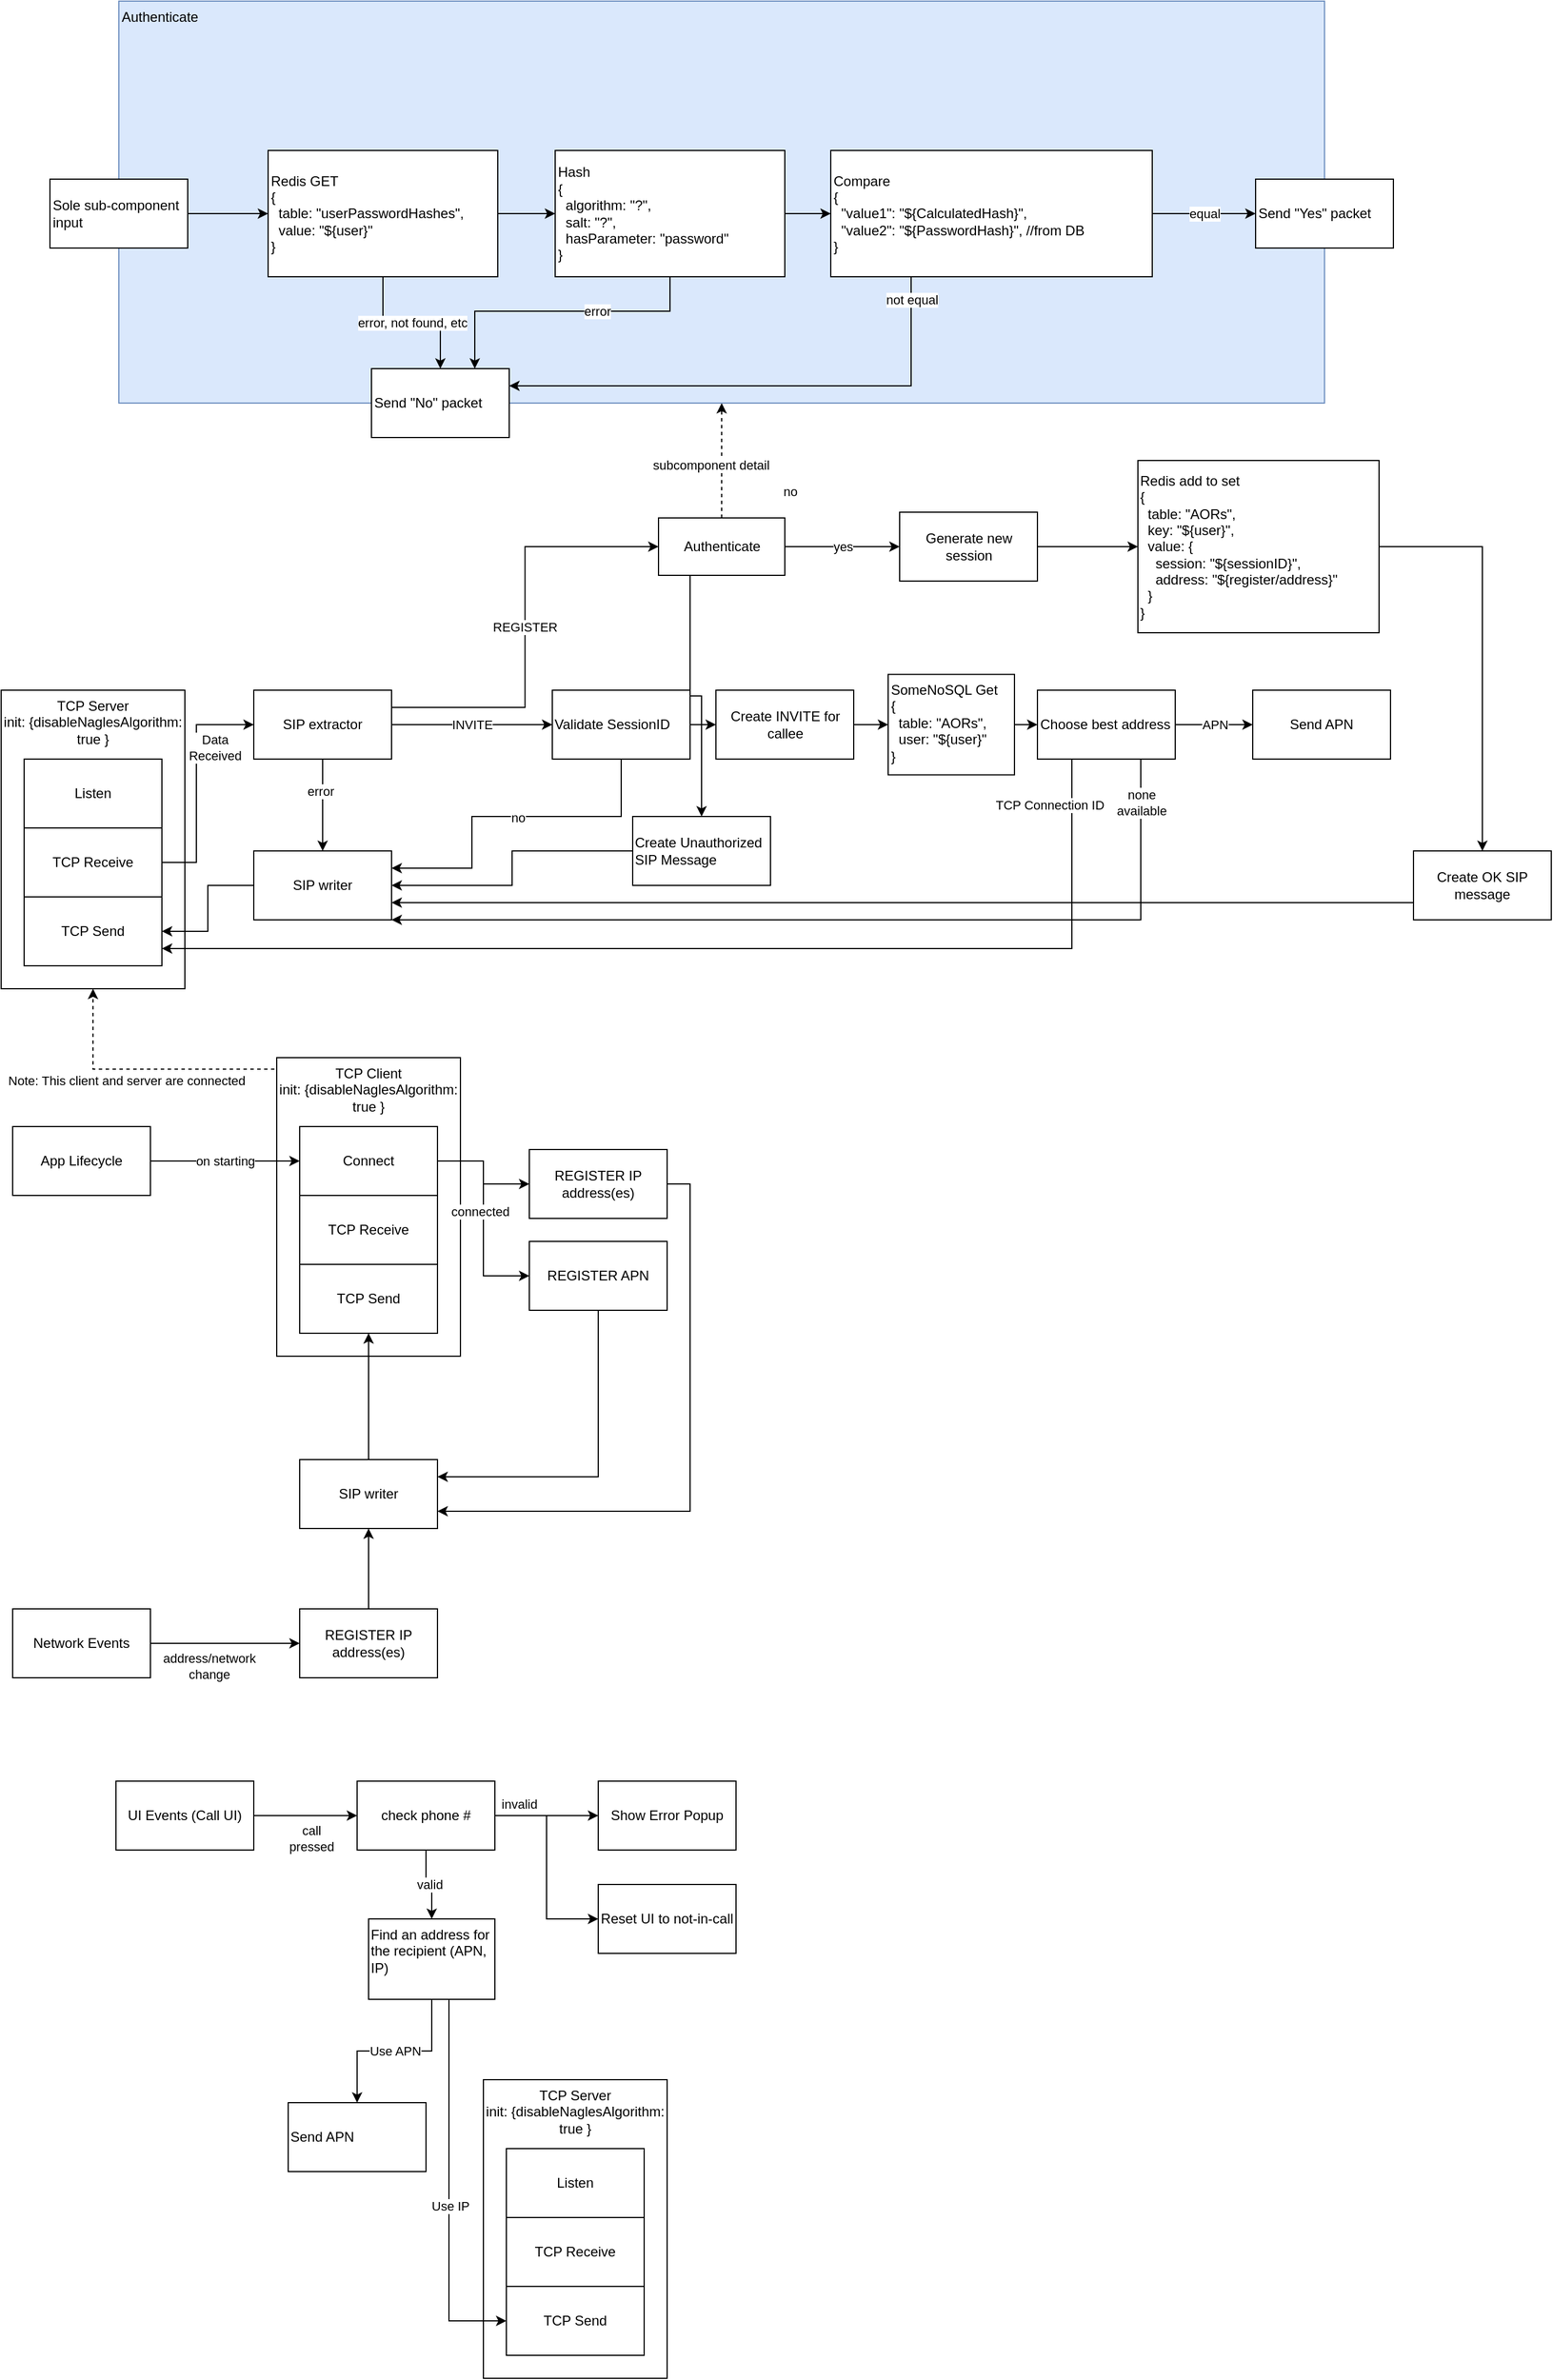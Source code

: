 <mxfile version="13.5.1" type="device"><diagram id="QdbjeETOjeh9iZCTuzeu" name="Page-1"><mxGraphModel dx="1350" dy="1916" grid="1" gridSize="10" guides="1" tooltips="1" connect="1" arrows="1" fold="1" page="1" pageScale="1" pageWidth="850" pageHeight="1100" math="0" shadow="0"><root><mxCell id="0"/><mxCell id="1" parent="0"/><mxCell id="c0DFsqZ1XBKdZxJrK27K-3" style="edgeStyle=orthogonalEdgeStyle;rounded=0;orthogonalLoop=1;jettySize=auto;html=1;exitX=0.5;exitY=1;exitDx=0;exitDy=0;" parent="1" source="yuZlJol3XexFgXfo5wyu-9" target="c0DFsqZ1XBKdZxJrK27K-2" edge="1"><mxGeometry relative="1" as="geometry"><mxPoint x="390" y="170" as="sourcePoint"/></mxGeometry></mxCell><mxCell id="c0DFsqZ1XBKdZxJrK27K-4" value="error" style="edgeLabel;html=1;align=center;verticalAlign=middle;resizable=0;points=[];" parent="c0DFsqZ1XBKdZxJrK27K-3" vertex="1" connectable="0"><mxGeometry x="-0.317" y="-2" relative="1" as="geometry"><mxPoint as="offset"/></mxGeometry></mxCell><mxCell id="c0DFsqZ1XBKdZxJrK27K-7" value="INVITE" style="edgeStyle=orthogonalEdgeStyle;rounded=0;orthogonalLoop=1;jettySize=auto;html=1;entryX=0;entryY=0.5;entryDx=0;entryDy=0;" parent="1" source="yuZlJol3XexFgXfo5wyu-9" target="3LMUOVxoKlPPtK7yH1ai-65" edge="1"><mxGeometry relative="1" as="geometry"><mxPoint x="820" y="90" as="targetPoint"/></mxGeometry></mxCell><mxCell id="3LMUOVxoKlPPtK7yH1ai-16" value="REGISTER" style="edgeStyle=orthogonalEdgeStyle;rounded=0;orthogonalLoop=1;jettySize=auto;html=1;exitX=1;exitY=0.25;exitDx=0;exitDy=0;entryX=0;entryY=0.5;entryDx=0;entryDy=0;" edge="1" parent="1" source="yuZlJol3XexFgXfo5wyu-9" target="3LMUOVxoKlPPtK7yH1ai-21"><mxGeometry relative="1" as="geometry"><mxPoint x="580" y="20" as="targetPoint"/></mxGeometry></mxCell><mxCell id="yuZlJol3XexFgXfo5wyu-9" value="SIP extractor" style="rounded=0;whiteSpace=wrap;html=1;" parent="1" vertex="1"><mxGeometry x="330" y="110" width="120" height="60" as="geometry"/></mxCell><mxCell id="_kelDu134xRQTiwQJS6r-3" value="call&lt;br&gt;pressed" style="edgeStyle=orthogonalEdgeStyle;rounded=0;orthogonalLoop=1;jettySize=auto;html=1;entryX=0;entryY=0.5;entryDx=0;entryDy=0;" parent="1" source="_kelDu134xRQTiwQJS6r-1" target="_kelDu134xRQTiwQJS6r-2" edge="1"><mxGeometry x="0.111" y="-20" relative="1" as="geometry"><mxPoint as="offset"/></mxGeometry></mxCell><mxCell id="_kelDu134xRQTiwQJS6r-1" value="UI Events (Call UI)" style="rounded=0;whiteSpace=wrap;html=1;" parent="1" vertex="1"><mxGeometry x="210" y="1060" width="120" height="60" as="geometry"/></mxCell><mxCell id="_kelDu134xRQTiwQJS6r-7" style="edgeStyle=orthogonalEdgeStyle;rounded=0;orthogonalLoop=1;jettySize=auto;html=1;entryX=0;entryY=0.5;entryDx=0;entryDy=0;" parent="1" source="_kelDu134xRQTiwQJS6r-2" target="_kelDu134xRQTiwQJS6r-6" edge="1"><mxGeometry relative="1" as="geometry"/></mxCell><mxCell id="_kelDu134xRQTiwQJS6r-10" value="valid" style="edgeStyle=orthogonalEdgeStyle;rounded=0;orthogonalLoop=1;jettySize=auto;html=1;exitX=0.5;exitY=1;exitDx=0;exitDy=0;entryX=0.5;entryY=0;entryDx=0;entryDy=0;" parent="1" source="_kelDu134xRQTiwQJS6r-2" target="_kelDu134xRQTiwQJS6r-9" edge="1"><mxGeometry relative="1" as="geometry"/></mxCell><mxCell id="_kelDu134xRQTiwQJS6r-2" value="check phone #" style="rounded=0;whiteSpace=wrap;html=1;" parent="1" vertex="1"><mxGeometry x="420" y="1060" width="120" height="60" as="geometry"/></mxCell><mxCell id="_kelDu134xRQTiwQJS6r-4" value="" style="endArrow=classic;html=1;exitX=1;exitY=0.5;exitDx=0;exitDy=0;entryX=0;entryY=0.5;entryDx=0;entryDy=0;" parent="1" source="_kelDu134xRQTiwQJS6r-2" target="_kelDu134xRQTiwQJS6r-5" edge="1"><mxGeometry width="50" height="50" relative="1" as="geometry"><mxPoint x="490" y="1030" as="sourcePoint"/><mxPoint x="540" y="980" as="targetPoint"/></mxGeometry></mxCell><mxCell id="_kelDu134xRQTiwQJS6r-8" value="invalid" style="edgeLabel;html=1;align=center;verticalAlign=middle;resizable=0;points=[];" parent="_kelDu134xRQTiwQJS6r-4" vertex="1" connectable="0"><mxGeometry x="-0.533" y="1" relative="1" as="geometry"><mxPoint y="-9" as="offset"/></mxGeometry></mxCell><mxCell id="_kelDu134xRQTiwQJS6r-5" value="Show Error Popup" style="rounded=0;whiteSpace=wrap;html=1;" parent="1" vertex="1"><mxGeometry x="630" y="1060" width="120" height="60" as="geometry"/></mxCell><mxCell id="_kelDu134xRQTiwQJS6r-6" value="Reset UI to not-in-call" style="rounded=0;whiteSpace=wrap;html=1;" parent="1" vertex="1"><mxGeometry x="630" y="1150" width="120" height="60" as="geometry"/></mxCell><mxCell id="_kelDu134xRQTiwQJS6r-16" value="Use APN" style="edgeStyle=orthogonalEdgeStyle;rounded=0;orthogonalLoop=1;jettySize=auto;html=1;" parent="1" source="_kelDu134xRQTiwQJS6r-9" target="_kelDu134xRQTiwQJS6r-14" edge="1"><mxGeometry relative="1" as="geometry"/></mxCell><mxCell id="_kelDu134xRQTiwQJS6r-9" value="Find an address for the recipient (APN, IP)" style="rounded=0;whiteSpace=wrap;html=1;verticalAlign=top;align=left;" parent="1" vertex="1"><mxGeometry x="430" y="1180" width="110" height="70" as="geometry"/></mxCell><mxCell id="_kelDu134xRQTiwQJS6r-11" value="App Lifecycle" style="rounded=0;whiteSpace=wrap;html=1;" parent="1" vertex="1"><mxGeometry x="120" y="490" width="120" height="60" as="geometry"/></mxCell><mxCell id="_kelDu134xRQTiwQJS6r-14" value="Send APN" style="rounded=0;whiteSpace=wrap;html=1;align=left;" parent="1" vertex="1"><mxGeometry x="360" y="1340" width="120" height="60" as="geometry"/></mxCell><mxCell id="_kelDu134xRQTiwQJS6r-19" value="" style="group" parent="1" vertex="1" connectable="0"><mxGeometry x="530" y="1320" width="160" height="260" as="geometry"/></mxCell><mxCell id="_kelDu134xRQTiwQJS6r-20" value="TCP Server&lt;br&gt;init: {disableNaglesAlgorithm: true }" style="rounded=0;whiteSpace=wrap;html=1;verticalAlign=top;" parent="_kelDu134xRQTiwQJS6r-19" vertex="1"><mxGeometry width="160" height="260" as="geometry"/></mxCell><mxCell id="_kelDu134xRQTiwQJS6r-21" value="TCP Receive" style="rounded=0;whiteSpace=wrap;html=1;" parent="_kelDu134xRQTiwQJS6r-19" vertex="1"><mxGeometry x="20" y="120" width="120" height="60" as="geometry"/></mxCell><mxCell id="_kelDu134xRQTiwQJS6r-22" value="TCP Send" style="rounded=0;whiteSpace=wrap;html=1;" parent="_kelDu134xRQTiwQJS6r-19" vertex="1"><mxGeometry x="20" y="180" width="120" height="60" as="geometry"/></mxCell><mxCell id="_kelDu134xRQTiwQJS6r-23" value="Listen" style="rounded=0;whiteSpace=wrap;html=1;" parent="_kelDu134xRQTiwQJS6r-19" vertex="1"><mxGeometry x="20" y="60" width="120" height="60" as="geometry"/></mxCell><mxCell id="_kelDu134xRQTiwQJS6r-24" style="edgeStyle=orthogonalEdgeStyle;rounded=0;orthogonalLoop=1;jettySize=auto;html=1;entryX=0;entryY=0.5;entryDx=0;entryDy=0;" parent="1" source="_kelDu134xRQTiwQJS6r-9" target="_kelDu134xRQTiwQJS6r-22" edge="1"><mxGeometry relative="1" as="geometry"><Array as="points"><mxPoint x="500" y="1530"/></Array></mxGeometry></mxCell><mxCell id="_kelDu134xRQTiwQJS6r-25" value="Use IP" style="edgeLabel;html=1;align=center;verticalAlign=middle;resizable=0;points=[];" parent="_kelDu134xRQTiwQJS6r-24" vertex="1" connectable="0"><mxGeometry x="0.388" y="1" relative="1" as="geometry"><mxPoint y="-49" as="offset"/></mxGeometry></mxCell><mxCell id="c0DFsqZ1XBKdZxJrK27K-2" value="SIP writer" style="rounded=0;whiteSpace=wrap;html=1;" parent="1" vertex="1"><mxGeometry x="330" y="250" width="120" height="60" as="geometry"/></mxCell><mxCell id="c0DFsqZ1XBKdZxJrK27K-15" value="Send APN" style="rounded=0;whiteSpace=wrap;html=1;" parent="1" vertex="1"><mxGeometry x="1200" y="110" width="120" height="60" as="geometry"/></mxCell><mxCell id="c0DFsqZ1XBKdZxJrK27K-24" style="edgeStyle=orthogonalEdgeStyle;rounded=0;orthogonalLoop=1;jettySize=auto;html=1;" parent="1" source="c0DFsqZ1XBKdZxJrK27K-23" target="3LMUOVxoKlPPtK7yH1ai-59" edge="1"><mxGeometry relative="1" as="geometry"><mxPoint x="912.5" y="140" as="targetPoint"/></mxGeometry></mxCell><mxCell id="c0DFsqZ1XBKdZxJrK27K-23" value="Create INVITE for callee" style="rounded=0;whiteSpace=wrap;html=1;" parent="1" vertex="1"><mxGeometry x="732.5" y="110" width="120" height="60" as="geometry"/></mxCell><mxCell id="c0DFsqZ1XBKdZxJrK27K-31" value="" style="group" parent="1" vertex="1" connectable="0"><mxGeometry x="350" y="430" width="160" height="260" as="geometry"/></mxCell><mxCell id="c0DFsqZ1XBKdZxJrK27K-27" value="TCP Client&lt;br&gt;init: {disableNaglesAlgorithm: true }" style="rounded=0;whiteSpace=wrap;html=1;verticalAlign=top;" parent="c0DFsqZ1XBKdZxJrK27K-31" vertex="1"><mxGeometry width="160" height="260" as="geometry"/></mxCell><mxCell id="c0DFsqZ1XBKdZxJrK27K-28" value="TCP Receive" style="rounded=0;whiteSpace=wrap;html=1;" parent="c0DFsqZ1XBKdZxJrK27K-31" vertex="1"><mxGeometry x="20" y="120" width="120" height="60" as="geometry"/></mxCell><mxCell id="c0DFsqZ1XBKdZxJrK27K-29" value="TCP Send" style="rounded=0;whiteSpace=wrap;html=1;" parent="c0DFsqZ1XBKdZxJrK27K-31" vertex="1"><mxGeometry x="20" y="180" width="120" height="60" as="geometry"/></mxCell><mxCell id="c0DFsqZ1XBKdZxJrK27K-30" value="Connect" style="rounded=0;whiteSpace=wrap;html=1;" parent="c0DFsqZ1XBKdZxJrK27K-31" vertex="1"><mxGeometry x="20" y="60" width="120" height="60" as="geometry"/></mxCell><mxCell id="c0DFsqZ1XBKdZxJrK27K-32" value="on starting" style="edgeStyle=orthogonalEdgeStyle;rounded=0;orthogonalLoop=1;jettySize=auto;html=1;entryX=0;entryY=0.5;entryDx=0;entryDy=0;" parent="1" source="_kelDu134xRQTiwQJS6r-11" target="c0DFsqZ1XBKdZxJrK27K-30" edge="1"><mxGeometry relative="1" as="geometry"/></mxCell><mxCell id="3LMUOVxoKlPPtK7yH1ai-13" style="edgeStyle=orthogonalEdgeStyle;rounded=0;orthogonalLoop=1;jettySize=auto;html=1;entryX=1;entryY=0.25;entryDx=0;entryDy=0;exitX=0.5;exitY=1;exitDx=0;exitDy=0;" edge="1" parent="1" source="c0DFsqZ1XBKdZxJrK27K-34" target="3LMUOVxoKlPPtK7yH1ai-10"><mxGeometry relative="1" as="geometry"/></mxCell><mxCell id="c0DFsqZ1XBKdZxJrK27K-34" value="REGISTER APN" style="rounded=0;whiteSpace=wrap;html=1;" parent="1" vertex="1"><mxGeometry x="570" y="590" width="120" height="60" as="geometry"/></mxCell><mxCell id="c0DFsqZ1XBKdZxJrK27K-35" style="edgeStyle=orthogonalEdgeStyle;rounded=0;orthogonalLoop=1;jettySize=auto;html=1;entryX=0;entryY=0.5;entryDx=0;entryDy=0;" parent="1" source="c0DFsqZ1XBKdZxJrK27K-30" target="c0DFsqZ1XBKdZxJrK27K-34" edge="1"><mxGeometry relative="1" as="geometry"/></mxCell><mxCell id="c0DFsqZ1XBKdZxJrK27K-36" value="connected" style="edgeLabel;html=1;align=center;verticalAlign=middle;resizable=0;points=[];" parent="c0DFsqZ1XBKdZxJrK27K-35" vertex="1" connectable="0"><mxGeometry x="-0.15" y="-3" relative="1" as="geometry"><mxPoint y="7" as="offset"/></mxGeometry></mxCell><mxCell id="c0DFsqZ1XBKdZxJrK27K-42" value="" style="group" parent="1" vertex="1" connectable="0"><mxGeometry x="110" y="110" width="160" height="260" as="geometry"/></mxCell><mxCell id="yuZlJol3XexFgXfo5wyu-3" value="TCP Server&lt;br&gt;init: {disableNaglesAlgorithm: true }" style="rounded=0;whiteSpace=wrap;html=1;verticalAlign=top;" parent="c0DFsqZ1XBKdZxJrK27K-42" vertex="1"><mxGeometry width="160" height="260" as="geometry"/></mxCell><mxCell id="yuZlJol3XexFgXfo5wyu-4" value="TCP Receive" style="rounded=0;whiteSpace=wrap;html=1;" parent="c0DFsqZ1XBKdZxJrK27K-42" vertex="1"><mxGeometry x="20" y="120" width="120" height="60" as="geometry"/></mxCell><mxCell id="yuZlJol3XexFgXfo5wyu-5" value="TCP Send" style="rounded=0;whiteSpace=wrap;html=1;" parent="c0DFsqZ1XBKdZxJrK27K-42" vertex="1"><mxGeometry x="20" y="180" width="120" height="60" as="geometry"/></mxCell><mxCell id="yuZlJol3XexFgXfo5wyu-6" value="Listen" style="rounded=0;whiteSpace=wrap;html=1;" parent="c0DFsqZ1XBKdZxJrK27K-42" vertex="1"><mxGeometry x="20" y="60" width="120" height="60" as="geometry"/></mxCell><mxCell id="c0DFsqZ1XBKdZxJrK27K-58" style="edgeStyle=orthogonalEdgeStyle;rounded=0;orthogonalLoop=1;jettySize=auto;html=1;exitX=0;exitY=0;exitDx=0;exitDy=0;entryX=0.5;entryY=1;entryDx=0;entryDy=0;dashed=1;" parent="1" source="c0DFsqZ1XBKdZxJrK27K-27" target="yuZlJol3XexFgXfo5wyu-3" edge="1"><mxGeometry relative="1" as="geometry"><mxPoint x="190" y="420" as="targetPoint"/><Array as="points"><mxPoint x="350" y="440"/><mxPoint x="190" y="440"/></Array></mxGeometry></mxCell><mxCell id="c0DFsqZ1XBKdZxJrK27K-59" value="Note: This client and server are connected" style="edgeLabel;html=1;align=center;verticalAlign=middle;resizable=0;points=[];" parent="c0DFsqZ1XBKdZxJrK27K-58" vertex="1" connectable="0"><mxGeometry x="-0.139" y="3" relative="1" as="geometry"><mxPoint x="-38" y="7" as="offset"/></mxGeometry></mxCell><mxCell id="3LMUOVxoKlPPtK7yH1ai-14" style="edgeStyle=orthogonalEdgeStyle;rounded=0;orthogonalLoop=1;jettySize=auto;html=1;exitX=1;exitY=0.5;exitDx=0;exitDy=0;entryX=1;entryY=0.75;entryDx=0;entryDy=0;" edge="1" parent="1" source="3LMUOVxoKlPPtK7yH1ai-1" target="3LMUOVxoKlPPtK7yH1ai-10"><mxGeometry relative="1" as="geometry"/></mxCell><mxCell id="3LMUOVxoKlPPtK7yH1ai-1" value="REGISTER IP address(es)" style="rounded=0;whiteSpace=wrap;html=1;" vertex="1" parent="1"><mxGeometry x="570" y="510" width="120" height="60" as="geometry"/></mxCell><mxCell id="3LMUOVxoKlPPtK7yH1ai-2" style="edgeStyle=orthogonalEdgeStyle;rounded=0;orthogonalLoop=1;jettySize=auto;html=1;exitX=1;exitY=0.5;exitDx=0;exitDy=0;" edge="1" parent="1" source="c0DFsqZ1XBKdZxJrK27K-30" target="3LMUOVxoKlPPtK7yH1ai-1"><mxGeometry relative="1" as="geometry"/></mxCell><mxCell id="3LMUOVxoKlPPtK7yH1ai-7" style="edgeStyle=orthogonalEdgeStyle;rounded=0;orthogonalLoop=1;jettySize=auto;html=1;" edge="1" parent="1" source="3LMUOVxoKlPPtK7yH1ai-4" target="3LMUOVxoKlPPtK7yH1ai-6"><mxGeometry relative="1" as="geometry"/></mxCell><mxCell id="3LMUOVxoKlPPtK7yH1ai-8" value="address/network&lt;br&gt;change" style="edgeLabel;html=1;align=center;verticalAlign=middle;resizable=0;points=[];" vertex="1" connectable="0" parent="3LMUOVxoKlPPtK7yH1ai-7"><mxGeometry x="-0.707" y="-3" relative="1" as="geometry"><mxPoint x="32" y="17" as="offset"/></mxGeometry></mxCell><mxCell id="3LMUOVxoKlPPtK7yH1ai-4" value="Network Events" style="rounded=0;whiteSpace=wrap;html=1;" vertex="1" parent="1"><mxGeometry x="120" y="910" width="120" height="60" as="geometry"/></mxCell><mxCell id="3LMUOVxoKlPPtK7yH1ai-9" style="edgeStyle=orthogonalEdgeStyle;rounded=0;orthogonalLoop=1;jettySize=auto;html=1;exitX=0.5;exitY=0;exitDx=0;exitDy=0;entryX=0.5;entryY=1;entryDx=0;entryDy=0;" edge="1" parent="1" source="3LMUOVxoKlPPtK7yH1ai-6" target="3LMUOVxoKlPPtK7yH1ai-10"><mxGeometry relative="1" as="geometry"/></mxCell><mxCell id="3LMUOVxoKlPPtK7yH1ai-6" value="REGISTER IP address(es)" style="rounded=0;whiteSpace=wrap;html=1;" vertex="1" parent="1"><mxGeometry x="370" y="910" width="120" height="60" as="geometry"/></mxCell><mxCell id="3LMUOVxoKlPPtK7yH1ai-11" style="edgeStyle=orthogonalEdgeStyle;rounded=0;orthogonalLoop=1;jettySize=auto;html=1;entryX=0.5;entryY=1;entryDx=0;entryDy=0;" edge="1" parent="1" source="3LMUOVxoKlPPtK7yH1ai-10" target="c0DFsqZ1XBKdZxJrK27K-29"><mxGeometry relative="1" as="geometry"/></mxCell><mxCell id="3LMUOVxoKlPPtK7yH1ai-10" value="SIP writer" style="rounded=0;whiteSpace=wrap;html=1;" vertex="1" parent="1"><mxGeometry x="370" y="780" width="120" height="60" as="geometry"/></mxCell><mxCell id="3LMUOVxoKlPPtK7yH1ai-53" style="edgeStyle=orthogonalEdgeStyle;rounded=0;orthogonalLoop=1;jettySize=auto;html=1;exitX=1;exitY=0.5;exitDx=0;exitDy=0;entryX=0.5;entryY=0;entryDx=0;entryDy=0;" edge="1" parent="1" source="3LMUOVxoKlPPtK7yH1ai-19" target="3LMUOVxoKlPPtK7yH1ai-52"><mxGeometry relative="1" as="geometry"/></mxCell><mxCell id="3LMUOVxoKlPPtK7yH1ai-19" value="Redis add to set&lt;br&gt;{&lt;br&gt;&amp;nbsp; table: &quot;AORs&quot;,&lt;br&gt;&amp;nbsp; key: &quot;${user}&quot;,&lt;br&gt;&amp;nbsp; value: {&lt;br&gt;&amp;nbsp; &amp;nbsp; session: &quot;${sessionID}&quot;,&lt;br&gt;&amp;nbsp; &amp;nbsp; address: &quot;${register/address}&quot;&lt;br&gt;&amp;nbsp; }&lt;br&gt;}" style="rounded=0;whiteSpace=wrap;html=1;align=left;" vertex="1" parent="1"><mxGeometry x="1100" y="-90" width="210" height="150" as="geometry"/></mxCell><mxCell id="3LMUOVxoKlPPtK7yH1ai-23" style="edgeStyle=orthogonalEdgeStyle;rounded=0;orthogonalLoop=1;jettySize=auto;html=1;entryX=0;entryY=0.5;entryDx=0;entryDy=0;" edge="1" parent="1" source="3LMUOVxoKlPPtK7yH1ai-20" target="3LMUOVxoKlPPtK7yH1ai-19"><mxGeometry relative="1" as="geometry"/></mxCell><mxCell id="3LMUOVxoKlPPtK7yH1ai-20" value="Generate new session" style="rounded=0;whiteSpace=wrap;html=1;" vertex="1" parent="1"><mxGeometry x="892.5" y="-45" width="120" height="60" as="geometry"/></mxCell><mxCell id="3LMUOVxoKlPPtK7yH1ai-22" value="yes" style="edgeStyle=orthogonalEdgeStyle;rounded=0;orthogonalLoop=1;jettySize=auto;html=1;entryX=0;entryY=0.5;entryDx=0;entryDy=0;" edge="1" parent="1" source="3LMUOVxoKlPPtK7yH1ai-21" target="3LMUOVxoKlPPtK7yH1ai-20"><mxGeometry relative="1" as="geometry"/></mxCell><mxCell id="3LMUOVxoKlPPtK7yH1ai-24" style="edgeStyle=orthogonalEdgeStyle;rounded=0;orthogonalLoop=1;jettySize=auto;html=1;exitX=0.25;exitY=1;exitDx=0;exitDy=0;entryX=0.5;entryY=0;entryDx=0;entryDy=0;" edge="1" parent="1" source="3LMUOVxoKlPPtK7yH1ai-21" target="3LMUOVxoKlPPtK7yH1ai-71"><mxGeometry relative="1" as="geometry"><mxPoint x="480" y="280" as="targetPoint"/></mxGeometry></mxCell><mxCell id="3LMUOVxoKlPPtK7yH1ai-25" value="no" style="edgeLabel;html=1;align=center;verticalAlign=middle;resizable=0;points=[];" vertex="1" connectable="0" parent="3LMUOVxoKlPPtK7yH1ai-24"><mxGeometry x="0.421" y="-30" relative="1" as="geometry"><mxPoint x="107" y="-220" as="offset"/></mxGeometry></mxCell><mxCell id="3LMUOVxoKlPPtK7yH1ai-28" value="subcomponent detail" style="edgeStyle=orthogonalEdgeStyle;rounded=0;orthogonalLoop=1;jettySize=auto;html=1;exitX=0.5;exitY=0;exitDx=0;exitDy=0;entryX=0.5;entryY=1;entryDx=0;entryDy=0;dashed=1;" edge="1" parent="1" source="3LMUOVxoKlPPtK7yH1ai-21" target="3LMUOVxoKlPPtK7yH1ai-27"><mxGeometry x="-0.067" y="10" relative="1" as="geometry"><mxPoint as="offset"/></mxGeometry></mxCell><mxCell id="3LMUOVxoKlPPtK7yH1ai-21" value="Authenticate" style="rounded=0;whiteSpace=wrap;html=1;verticalAlign=middle;align=center;" vertex="1" parent="1"><mxGeometry x="682.5" y="-40" width="110" height="50" as="geometry"/></mxCell><mxCell id="3LMUOVxoKlPPtK7yH1ai-51" value="" style="group" vertex="1" connectable="0" parent="1"><mxGeometry x="152.5" y="-490" width="1170" height="380" as="geometry"/></mxCell><mxCell id="3LMUOVxoKlPPtK7yH1ai-27" value="Authenticate" style="rounded=0;whiteSpace=wrap;html=1;verticalAlign=top;align=left;fillColor=#dae8fc;strokeColor=#6c8ebf;" vertex="1" parent="3LMUOVxoKlPPtK7yH1ai-51"><mxGeometry x="60" width="1050" height="350" as="geometry"/></mxCell><mxCell id="3LMUOVxoKlPPtK7yH1ai-30" value="Redis GET&lt;br&gt;{&lt;br&gt;&lt;div&gt;&lt;span&gt;&amp;nbsp; table: &quot;userPasswordHashes&quot;,&lt;/span&gt;&lt;/div&gt;&lt;div&gt;&lt;span&gt;&amp;nbsp; value: &quot;${user}&quot;&lt;/span&gt;&lt;/div&gt;&lt;div&gt;&lt;span&gt;}&lt;/span&gt;&lt;/div&gt;" style="rounded=0;whiteSpace=wrap;html=1;align=left;" vertex="1" parent="3LMUOVxoKlPPtK7yH1ai-51"><mxGeometry x="190" y="130" width="200" height="110" as="geometry"/></mxCell><mxCell id="3LMUOVxoKlPPtK7yH1ai-34" value="Hash&lt;br&gt;{&lt;br&gt;&amp;nbsp; algorithm: &quot;?&quot;,&lt;br&gt;&amp;nbsp; salt: &quot;?&quot;,&lt;br&gt;&amp;nbsp; hasParameter: &quot;password&quot;&lt;br&gt;}" style="rounded=0;whiteSpace=wrap;html=1;align=left;" vertex="1" parent="3LMUOVxoKlPPtK7yH1ai-51"><mxGeometry x="440" y="130" width="200" height="110" as="geometry"/></mxCell><mxCell id="3LMUOVxoKlPPtK7yH1ai-35" style="edgeStyle=orthogonalEdgeStyle;rounded=0;orthogonalLoop=1;jettySize=auto;html=1;entryX=0;entryY=0.5;entryDx=0;entryDy=0;" edge="1" parent="3LMUOVxoKlPPtK7yH1ai-51" source="3LMUOVxoKlPPtK7yH1ai-30" target="3LMUOVxoKlPPtK7yH1ai-34"><mxGeometry relative="1" as="geometry"/></mxCell><mxCell id="3LMUOVxoKlPPtK7yH1ai-36" value="Compare&lt;br&gt;{&lt;br&gt;&amp;nbsp; &quot;value1&quot;: &quot;${CalculatedHash}&quot;,&lt;br&gt;&amp;nbsp; &quot;value2&quot;: &quot;${PasswordHash}&quot;, //from DB&lt;br&gt;}" style="rounded=0;whiteSpace=wrap;html=1;align=left;" vertex="1" parent="3LMUOVxoKlPPtK7yH1ai-51"><mxGeometry x="680" y="130" width="280" height="110" as="geometry"/></mxCell><mxCell id="3LMUOVxoKlPPtK7yH1ai-37" style="edgeStyle=orthogonalEdgeStyle;rounded=0;orthogonalLoop=1;jettySize=auto;html=1;" edge="1" parent="3LMUOVxoKlPPtK7yH1ai-51" source="3LMUOVxoKlPPtK7yH1ai-34" target="3LMUOVxoKlPPtK7yH1ai-36"><mxGeometry relative="1" as="geometry"/></mxCell><mxCell id="3LMUOVxoKlPPtK7yH1ai-39" value="Send &quot;No&quot; packet" style="rounded=0;whiteSpace=wrap;html=1;align=left;" vertex="1" parent="3LMUOVxoKlPPtK7yH1ai-51"><mxGeometry x="280" y="320" width="120" height="60" as="geometry"/></mxCell><mxCell id="3LMUOVxoKlPPtK7yH1ai-40" value="error, not found, etc" style="edgeStyle=orthogonalEdgeStyle;rounded=0;orthogonalLoop=1;jettySize=auto;html=1;exitX=0.5;exitY=1;exitDx=0;exitDy=0;entryX=0.5;entryY=0;entryDx=0;entryDy=0;" edge="1" parent="3LMUOVxoKlPPtK7yH1ai-51" source="3LMUOVxoKlPPtK7yH1ai-30" target="3LMUOVxoKlPPtK7yH1ai-39"><mxGeometry relative="1" as="geometry"/></mxCell><mxCell id="3LMUOVxoKlPPtK7yH1ai-41" style="edgeStyle=orthogonalEdgeStyle;rounded=0;orthogonalLoop=1;jettySize=auto;html=1;entryX=0.75;entryY=0;entryDx=0;entryDy=0;" edge="1" parent="3LMUOVxoKlPPtK7yH1ai-51" source="3LMUOVxoKlPPtK7yH1ai-34" target="3LMUOVxoKlPPtK7yH1ai-39"><mxGeometry relative="1" as="geometry"><Array as="points"><mxPoint x="540" y="270"/><mxPoint x="370" y="270"/></Array></mxGeometry></mxCell><mxCell id="3LMUOVxoKlPPtK7yH1ai-43" value="error" style="edgeLabel;html=1;align=center;verticalAlign=middle;resizable=0;points=[];" vertex="1" connectable="0" parent="3LMUOVxoKlPPtK7yH1ai-41"><mxGeometry x="-0.248" relative="1" as="geometry"><mxPoint as="offset"/></mxGeometry></mxCell><mxCell id="3LMUOVxoKlPPtK7yH1ai-44" value="not equal" style="edgeStyle=orthogonalEdgeStyle;rounded=0;orthogonalLoop=1;jettySize=auto;html=1;exitX=0.25;exitY=1;exitDx=0;exitDy=0;entryX=1;entryY=0.25;entryDx=0;entryDy=0;" edge="1" parent="3LMUOVxoKlPPtK7yH1ai-51" source="3LMUOVxoKlPPtK7yH1ai-36" target="3LMUOVxoKlPPtK7yH1ai-39"><mxGeometry x="-0.91" relative="1" as="geometry"><mxPoint as="offset"/></mxGeometry></mxCell><mxCell id="3LMUOVxoKlPPtK7yH1ai-46" value="Send &quot;Yes&quot; packet" style="rounded=0;whiteSpace=wrap;html=1;align=left;" vertex="1" parent="3LMUOVxoKlPPtK7yH1ai-51"><mxGeometry x="1050" y="155" width="120" height="60" as="geometry"/></mxCell><mxCell id="3LMUOVxoKlPPtK7yH1ai-47" value="equal" style="edgeStyle=orthogonalEdgeStyle;rounded=0;orthogonalLoop=1;jettySize=auto;html=1;exitX=1;exitY=0.5;exitDx=0;exitDy=0;entryX=0;entryY=0.5;entryDx=0;entryDy=0;" edge="1" parent="3LMUOVxoKlPPtK7yH1ai-51" source="3LMUOVxoKlPPtK7yH1ai-36" target="3LMUOVxoKlPPtK7yH1ai-46"><mxGeometry relative="1" as="geometry"/></mxCell><mxCell id="3LMUOVxoKlPPtK7yH1ai-50" style="edgeStyle=orthogonalEdgeStyle;rounded=0;orthogonalLoop=1;jettySize=auto;html=1;entryX=0;entryY=0.5;entryDx=0;entryDy=0;" edge="1" parent="3LMUOVxoKlPPtK7yH1ai-51" source="3LMUOVxoKlPPtK7yH1ai-49" target="3LMUOVxoKlPPtK7yH1ai-30"><mxGeometry relative="1" as="geometry"/></mxCell><mxCell id="3LMUOVxoKlPPtK7yH1ai-49" value="Sole sub-component input" style="rounded=0;whiteSpace=wrap;html=1;align=left;" vertex="1" parent="3LMUOVxoKlPPtK7yH1ai-51"><mxGeometry y="155" width="120" height="60" as="geometry"/></mxCell><mxCell id="3LMUOVxoKlPPtK7yH1ai-54" style="edgeStyle=orthogonalEdgeStyle;rounded=0;orthogonalLoop=1;jettySize=auto;html=1;exitX=0;exitY=0.75;exitDx=0;exitDy=0;entryX=1;entryY=0.75;entryDx=0;entryDy=0;" edge="1" parent="1" source="3LMUOVxoKlPPtK7yH1ai-52" target="c0DFsqZ1XBKdZxJrK27K-2"><mxGeometry relative="1" as="geometry"/></mxCell><mxCell id="3LMUOVxoKlPPtK7yH1ai-52" value="Create OK SIP message" style="rounded=0;whiteSpace=wrap;html=1;align=center;" vertex="1" parent="1"><mxGeometry x="1340" y="250" width="120" height="60" as="geometry"/></mxCell><mxCell id="3LMUOVxoKlPPtK7yH1ai-62" style="edgeStyle=orthogonalEdgeStyle;rounded=0;orthogonalLoop=1;jettySize=auto;html=1;exitX=1;exitY=0.5;exitDx=0;exitDy=0;entryX=0;entryY=0.5;entryDx=0;entryDy=0;" edge="1" parent="1" source="3LMUOVxoKlPPtK7yH1ai-59" target="3LMUOVxoKlPPtK7yH1ai-60"><mxGeometry relative="1" as="geometry"/></mxCell><mxCell id="3LMUOVxoKlPPtK7yH1ai-59" value="SomeNoSQL Get&lt;br&gt;{&lt;br&gt;&amp;nbsp; table: &quot;AORs&quot;,&lt;br&gt;&amp;nbsp; user: &quot;${user}&quot;&lt;br&gt;}" style="rounded=0;whiteSpace=wrap;html=1;align=left;verticalAlign=top;" vertex="1" parent="1"><mxGeometry x="882.5" y="96.25" width="110" height="87.5" as="geometry"/></mxCell><mxCell id="3LMUOVxoKlPPtK7yH1ai-66" value="APN" style="edgeStyle=orthogonalEdgeStyle;rounded=0;orthogonalLoop=1;jettySize=auto;html=1;exitX=1;exitY=0.5;exitDx=0;exitDy=0;" edge="1" parent="1" source="3LMUOVxoKlPPtK7yH1ai-60" target="c0DFsqZ1XBKdZxJrK27K-15"><mxGeometry relative="1" as="geometry"/></mxCell><mxCell id="3LMUOVxoKlPPtK7yH1ai-70" value="none&lt;br&gt;available" style="edgeStyle=orthogonalEdgeStyle;rounded=0;orthogonalLoop=1;jettySize=auto;html=1;exitX=0.75;exitY=1;exitDx=0;exitDy=0;entryX=1;entryY=1;entryDx=0;entryDy=0;" edge="1" parent="1" source="3LMUOVxoKlPPtK7yH1ai-60" target="c0DFsqZ1XBKdZxJrK27K-2"><mxGeometry x="-0.904" relative="1" as="geometry"><Array as="points"><mxPoint x="1103" y="310"/></Array><mxPoint as="offset"/></mxGeometry></mxCell><mxCell id="3LMUOVxoKlPPtK7yH1ai-60" value="Choose best address" style="rounded=0;whiteSpace=wrap;html=1;align=left;" vertex="1" parent="1"><mxGeometry x="1012.5" y="110" width="120" height="60" as="geometry"/></mxCell><mxCell id="c0DFsqZ1XBKdZxJrK27K-1" value="Data&lt;br&gt;Received" style="edgeStyle=orthogonalEdgeStyle;rounded=0;orthogonalLoop=1;jettySize=auto;html=1;entryX=0;entryY=0.5;entryDx=0;entryDy=0;exitX=1;exitY=0.5;exitDx=0;exitDy=0;" parent="1" source="yuZlJol3XexFgXfo5wyu-4" target="yuZlJol3XexFgXfo5wyu-9" edge="1"><mxGeometry x="0.658" y="-20" relative="1" as="geometry"><mxPoint x="550" y="190" as="targetPoint"/><mxPoint as="offset"/><mxPoint x="450" y="140" as="sourcePoint"/><Array as="points"><mxPoint x="280" y="260"/><mxPoint x="280" y="140"/></Array></mxGeometry></mxCell><mxCell id="c0DFsqZ1XBKdZxJrK27K-5" style="edgeStyle=orthogonalEdgeStyle;rounded=0;orthogonalLoop=1;jettySize=auto;html=1;" parent="1" source="c0DFsqZ1XBKdZxJrK27K-2" target="yuZlJol3XexFgXfo5wyu-5" edge="1"><mxGeometry relative="1" as="geometry"/></mxCell><mxCell id="c0DFsqZ1XBKdZxJrK27K-18" style="edgeStyle=orthogonalEdgeStyle;rounded=0;orthogonalLoop=1;jettySize=auto;html=1;entryX=1;entryY=0.75;entryDx=0;entryDy=0;exitX=0.25;exitY=1;exitDx=0;exitDy=0;" parent="1" source="3LMUOVxoKlPPtK7yH1ai-60" target="yuZlJol3XexFgXfo5wyu-5" edge="1"><mxGeometry relative="1" as="geometry"><mxPoint x="975" y="290" as="targetPoint"/><Array as="points"><mxPoint x="1043" y="335"/></Array><mxPoint x="815" y="175" as="sourcePoint"/></mxGeometry></mxCell><mxCell id="c0DFsqZ1XBKdZxJrK27K-19" value="TCP Connection ID" style="edgeLabel;html=1;align=center;verticalAlign=middle;resizable=0;points=[];" parent="c0DFsqZ1XBKdZxJrK27K-18" vertex="1" connectable="0"><mxGeometry x="-0.454" y="-3" relative="1" as="geometry"><mxPoint x="77" y="-122" as="offset"/></mxGeometry></mxCell><mxCell id="3LMUOVxoKlPPtK7yH1ai-67" style="edgeStyle=orthogonalEdgeStyle;rounded=0;orthogonalLoop=1;jettySize=auto;html=1;entryX=0;entryY=0.5;entryDx=0;entryDy=0;" edge="1" parent="1" source="3LMUOVxoKlPPtK7yH1ai-65" target="c0DFsqZ1XBKdZxJrK27K-23"><mxGeometry relative="1" as="geometry"/></mxCell><mxCell id="3LMUOVxoKlPPtK7yH1ai-68" style="edgeStyle=orthogonalEdgeStyle;rounded=0;orthogonalLoop=1;jettySize=auto;html=1;entryX=1;entryY=0.25;entryDx=0;entryDy=0;" edge="1" parent="1" source="3LMUOVxoKlPPtK7yH1ai-65" target="c0DFsqZ1XBKdZxJrK27K-2"><mxGeometry relative="1" as="geometry"><Array as="points"><mxPoint x="650" y="220"/><mxPoint x="520" y="220"/><mxPoint x="520" y="265"/></Array></mxGeometry></mxCell><mxCell id="3LMUOVxoKlPPtK7yH1ai-69" value="no" style="edgeLabel;html=1;align=center;verticalAlign=middle;resizable=0;points=[];" vertex="1" connectable="0" parent="3LMUOVxoKlPPtK7yH1ai-68"><mxGeometry x="-0.051" y="1" relative="1" as="geometry"><mxPoint as="offset"/></mxGeometry></mxCell><mxCell id="3LMUOVxoKlPPtK7yH1ai-65" value="Validate SessionID" style="rounded=0;whiteSpace=wrap;html=1;align=left;" vertex="1" parent="1"><mxGeometry x="590" y="110" width="120" height="60" as="geometry"/></mxCell><mxCell id="3LMUOVxoKlPPtK7yH1ai-72" style="edgeStyle=orthogonalEdgeStyle;rounded=0;orthogonalLoop=1;jettySize=auto;html=1;entryX=1;entryY=0.5;entryDx=0;entryDy=0;" edge="1" parent="1" source="3LMUOVxoKlPPtK7yH1ai-71" target="c0DFsqZ1XBKdZxJrK27K-2"><mxGeometry relative="1" as="geometry"/></mxCell><mxCell id="3LMUOVxoKlPPtK7yH1ai-71" value="Create Unauthorized SIP Message" style="rounded=0;whiteSpace=wrap;html=1;align=left;" vertex="1" parent="1"><mxGeometry x="660" y="220" width="120" height="60" as="geometry"/></mxCell></root></mxGraphModel></diagram></mxfile>